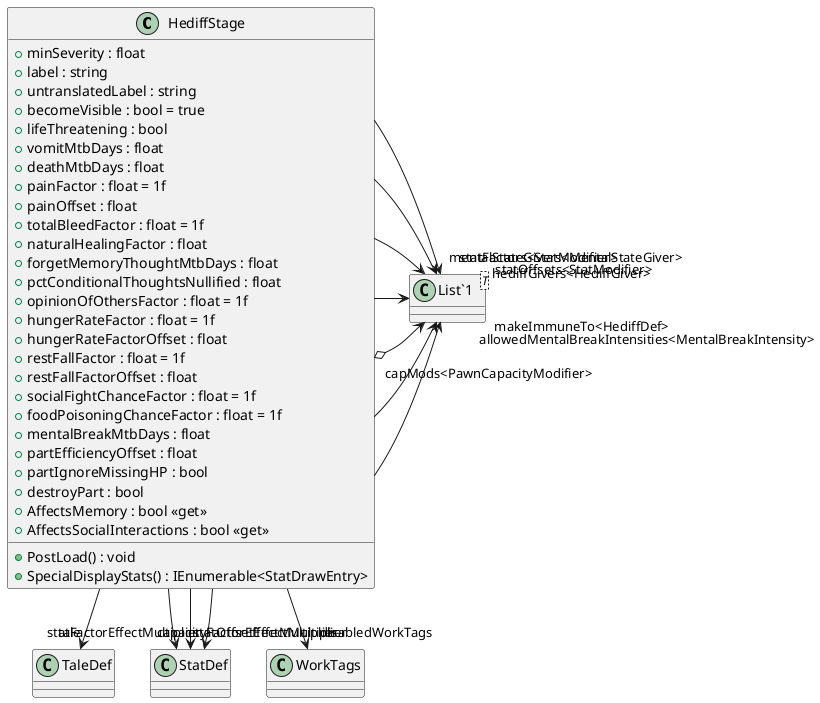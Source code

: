 @startuml
class HediffStage {
    + minSeverity : float
    + label : string
    + untranslatedLabel : string
    + becomeVisible : bool = true
    + lifeThreatening : bool
    + vomitMtbDays : float
    + deathMtbDays : float
    + painFactor : float = 1f
    + painOffset : float
    + totalBleedFactor : float = 1f
    + naturalHealingFactor : float
    + forgetMemoryThoughtMtbDays : float
    + pctConditionalThoughtsNullified : float
    + opinionOfOthersFactor : float = 1f
    + hungerRateFactor : float = 1f
    + hungerRateFactorOffset : float
    + restFallFactor : float = 1f
    + restFallFactorOffset : float
    + socialFightChanceFactor : float = 1f
    + foodPoisoningChanceFactor : float = 1f
    + mentalBreakMtbDays : float
    + partEfficiencyOffset : float
    + partIgnoreMissingHP : bool
    + destroyPart : bool
    + AffectsMemory : bool <<get>>
    + AffectsSocialInteractions : bool <<get>>
    + PostLoad() : void
    + SpecialDisplayStats() : IEnumerable<StatDrawEntry>
}
class "List`1"<T> {
}
HediffStage --> "tale" TaleDef
HediffStage --> "allowedMentalBreakIntensities<MentalBreakIntensity>" "List`1"
HediffStage --> "makeImmuneTo<HediffDef>" "List`1"
HediffStage o-> "capMods<PawnCapacityModifier>" "List`1"
HediffStage --> "hediffGivers<HediffGiver>" "List`1"
HediffStage --> "mentalStateGivers<MentalStateGiver>" "List`1"
HediffStage --> "statOffsets<StatModifier>" "List`1"
HediffStage --> "statFactors<StatModifier>" "List`1"
HediffStage --> "statOffsetEffectMultiplier" StatDef
HediffStage --> "statFactorEffectMultiplier" StatDef
HediffStage --> "capacityFactorEffectMultiplier" StatDef
HediffStage --> "disabledWorkTags" WorkTags
@enduml

